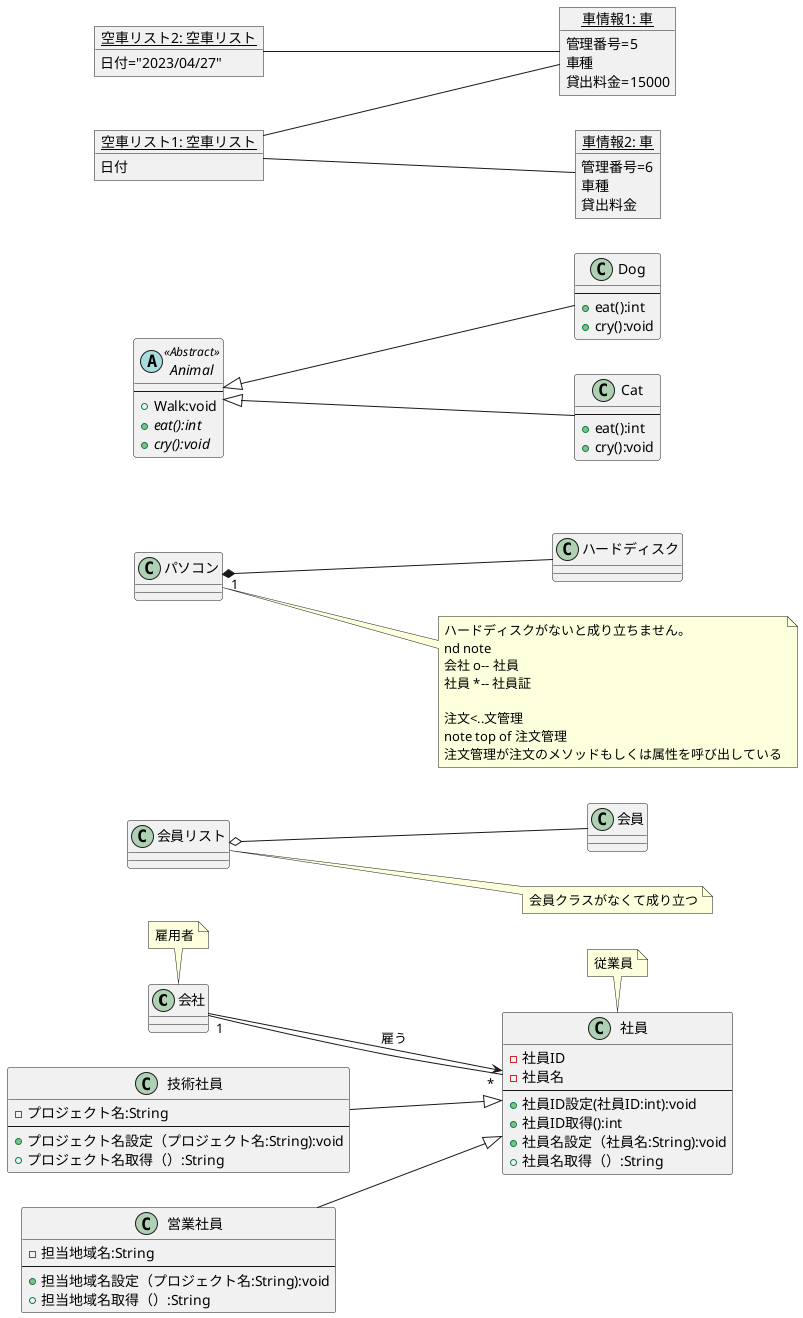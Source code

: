 @startuml 例題
left to right direction
class 会社 {}
class 社員 {}
会社 --> 社員:雇う
会社 "1" -- "*" 社員
note top of 会社:雇用者
note top of 社員:従業員

会員リスト o-- 会員
note right of 会員リスト
会員クラスがなくて成り立つ
end note

パソコン "1" *-- ハードディスク
note right of パソコン
ハードディスクがないと成り立ちません。
nd note
会社 o-- 社員
社員 *-- 社員証

注文<..文管理
note top of 注文管理
注文管理が注文のメソッドもしくは属性を呼び出している
end note

class 社員{
- 社員ID
- 社員名
---
+ 社員ID設定(社員ID:int):void
+ 社員ID取得():int
+ 社員名設定（社員名:String):void
+ 社員名取得（）:String
}
class 技術社員{
- プロジェクト名:String
---
+ プロジェクト名設定（プロジェクト名:String):void
+ プロジェクト名取得（）:String
}
class 営業社員{
- 担当地域名:String
---
+ 担当地域名設定（プロジェクト名:String):void
+ 担当地域名取得（）:String
}
' 社員<|--down- 技術社員
' 社員<|--down- 営業社員
技術社員 --|> 社員
営業社員 --|> 社員

Abstract class Animal <<Abstract>> {
---
+ Walk:void
+ {abstract} eat():int
+ {abstract} cry():void
}
class Dog {
---
+ eat():int
+ cry():void
}
class Cat {
---
+ eat():int
+ cry():void
}
Animal <|-down- Dog
Animal <|-down- Cat

object "<u>空車リスト2: 空車リスト</u>" as k2 {
日付="2023/04/27"
}
object "<u>空車リスト1: 空車リスト</u>" as k1 {
日付
}
object "<u>車情報1: 車</u>" as car1 {
管理番号=5
車種
貸出料金=15000
}
object "<u>車情報2: 車</u>" as car2 {
管理番号=6
車種
貸出料金
}
k1 -- car1
k1 -- car2
k2 -- car1
@enduml1
